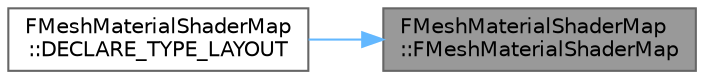 digraph "FMeshMaterialShaderMap::FMeshMaterialShaderMap"
{
 // INTERACTIVE_SVG=YES
 // LATEX_PDF_SIZE
  bgcolor="transparent";
  edge [fontname=Helvetica,fontsize=10,labelfontname=Helvetica,labelfontsize=10];
  node [fontname=Helvetica,fontsize=10,shape=box,height=0.2,width=0.4];
  rankdir="RL";
  Node1 [id="Node000001",label="FMeshMaterialShaderMap\l::FMeshMaterialShaderMap",height=0.2,width=0.4,color="gray40", fillcolor="grey60", style="filled", fontcolor="black",tooltip=" "];
  Node1 -> Node2 [id="edge1_Node000001_Node000002",dir="back",color="steelblue1",style="solid",tooltip=" "];
  Node2 [id="Node000002",label="FMeshMaterialShaderMap\l::DECLARE_TYPE_LAYOUT",height=0.2,width=0.4,color="grey40", fillcolor="white", style="filled",URL="$dc/d0f/classFMeshMaterialShaderMap.html#a84516ec5c531ecef48d04bbea87197a4",tooltip=" "];
}
